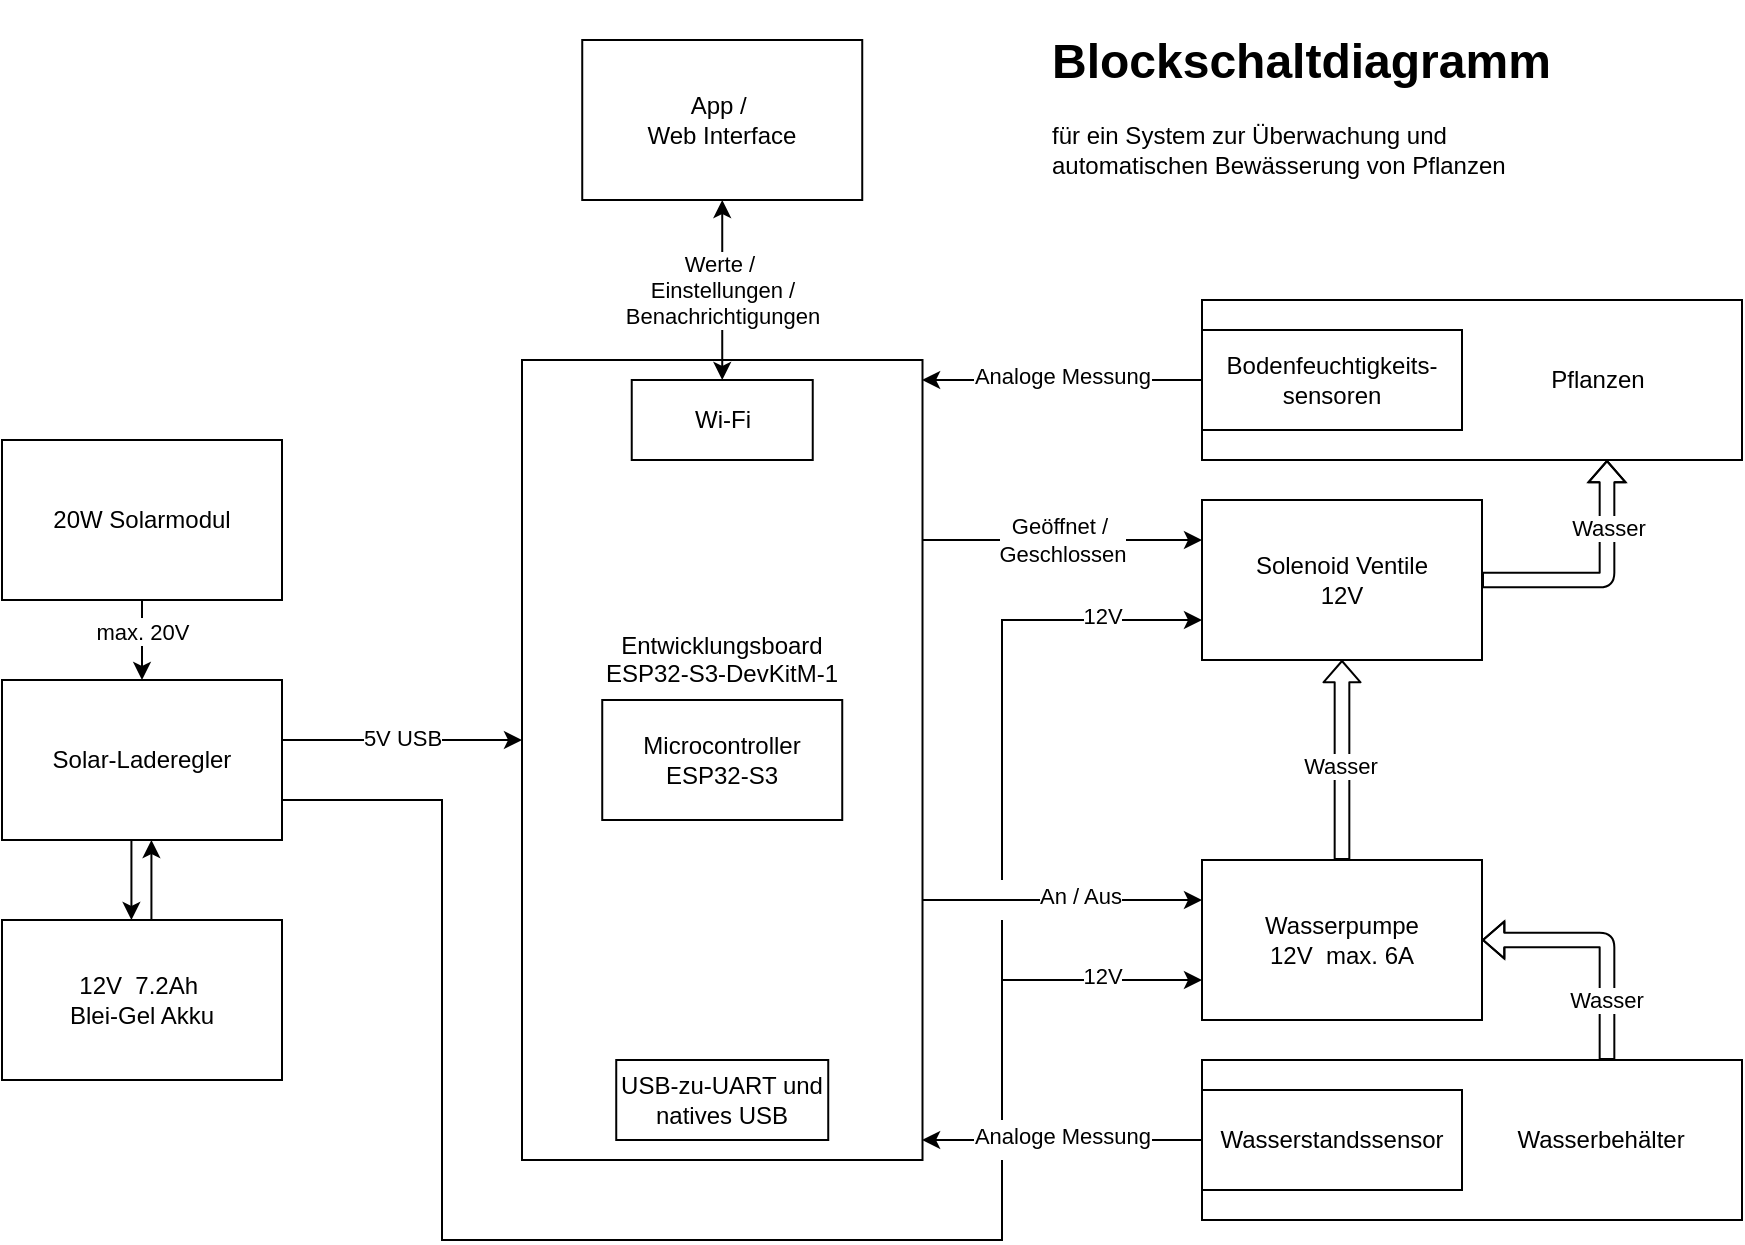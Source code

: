 <mxfile version="22.0.4" type="device">
  <diagram name="Seite-1" id="ospozs8esC01svjr561_">
    <mxGraphModel dx="1885" dy="1005" grid="1" gridSize="10" guides="1" tooltips="1" connect="1" arrows="1" fold="1" page="0" pageScale="1" pageWidth="827" pageHeight="1169" math="0" shadow="0">
      <root>
        <mxCell id="0" />
        <mxCell id="1" parent="0" />
        <mxCell id="1RoOa8lt8V1fV5KQ1_AD-64" style="edgeStyle=none;rounded=0;orthogonalLoop=1;jettySize=auto;html=1;entryX=0;entryY=0.25;entryDx=0;entryDy=0;exitX=0.999;exitY=0.675;exitDx=0;exitDy=0;exitPerimeter=0;" edge="1" parent="1" source="1RoOa8lt8V1fV5KQ1_AD-2" target="1RoOa8lt8V1fV5KQ1_AD-29">
          <mxGeometry relative="1" as="geometry">
            <mxPoint x="550" y="640" as="sourcePoint" />
            <mxPoint x="680.2" y="650" as="targetPoint" />
          </mxGeometry>
        </mxCell>
        <mxCell id="1RoOa8lt8V1fV5KQ1_AD-65" value="An / Aus" style="edgeLabel;html=1;align=center;verticalAlign=middle;resizable=0;points=[];" vertex="1" connectable="0" parent="1RoOa8lt8V1fV5KQ1_AD-64">
          <mxGeometry x="0.018" y="1" relative="1" as="geometry">
            <mxPoint x="8" y="-1" as="offset" />
          </mxGeometry>
        </mxCell>
        <mxCell id="1RoOa8lt8V1fV5KQ1_AD-2" value="&lt;div&gt;Entwicklungsboard&lt;/div&gt;&lt;div&gt;ESP32-S3-DevKitM-1&lt;/div&gt;&lt;div&gt;&lt;br&gt;&lt;/div&gt;&lt;div&gt;&lt;br&gt;&lt;/div&gt;&lt;div&gt;&lt;br&gt;&lt;/div&gt;&lt;div&gt;&lt;br&gt;&lt;/div&gt;&lt;div&gt;&lt;br&gt;&lt;/div&gt;&lt;div&gt;&lt;br&gt;&lt;/div&gt;&lt;div&gt;&lt;br&gt;&lt;/div&gt;" style="rounded=0;whiteSpace=wrap;html=1;labelPosition=center;verticalLabelPosition=middle;align=center;verticalAlign=middle;horizontal=1;" vertex="1" parent="1">
          <mxGeometry x="340" y="400" width="200.25" height="400" as="geometry" />
        </mxCell>
        <mxCell id="1RoOa8lt8V1fV5KQ1_AD-1" value="&lt;div&gt;Microcontroller&lt;/div&gt;&lt;div&gt;ESP32-S3&lt;br&gt;&lt;/div&gt;" style="rounded=0;whiteSpace=wrap;html=1;" vertex="1" parent="1">
          <mxGeometry x="380.12" y="570" width="120" height="60" as="geometry" />
        </mxCell>
        <mxCell id="1RoOa8lt8V1fV5KQ1_AD-3" value="USB-zu-UART und natives USB" style="rounded=0;whiteSpace=wrap;html=1;" vertex="1" parent="1">
          <mxGeometry x="387.12" y="750" width="106" height="40" as="geometry" />
        </mxCell>
        <mxCell id="1RoOa8lt8V1fV5KQ1_AD-4" value="Wi-Fi" style="rounded=0;whiteSpace=wrap;html=1;" vertex="1" parent="1">
          <mxGeometry x="394.87" y="410" width="90.5" height="40" as="geometry" />
        </mxCell>
        <mxCell id="1RoOa8lt8V1fV5KQ1_AD-29" value="&lt;div&gt;Wasserpumpe&lt;/div&gt;&lt;div&gt;12V&amp;nbsp; max. 6A&lt;br&gt;&lt;/div&gt;" style="rounded=0;whiteSpace=wrap;html=1;" vertex="1" parent="1">
          <mxGeometry x="680" y="650" width="140" height="80" as="geometry" />
        </mxCell>
        <mxCell id="1RoOa8lt8V1fV5KQ1_AD-39" style="edgeStyle=none;rounded=0;orthogonalLoop=1;jettySize=auto;html=1;exitX=0.5;exitY=1;exitDx=0;exitDy=0;entryX=0.5;entryY=0;entryDx=0;entryDy=0;" edge="1" parent="1" source="1RoOa8lt8V1fV5KQ1_AD-36" target="1RoOa8lt8V1fV5KQ1_AD-37">
          <mxGeometry relative="1" as="geometry" />
        </mxCell>
        <mxCell id="1RoOa8lt8V1fV5KQ1_AD-40" value="Text" style="edgeLabel;html=1;align=center;verticalAlign=middle;resizable=0;points=[];" vertex="1" connectable="0" parent="1RoOa8lt8V1fV5KQ1_AD-39">
          <mxGeometry x="-0.257" relative="1" as="geometry">
            <mxPoint as="offset" />
          </mxGeometry>
        </mxCell>
        <mxCell id="1RoOa8lt8V1fV5KQ1_AD-41" value="max. 20V" style="edgeLabel;html=1;align=center;verticalAlign=middle;resizable=0;points=[];" vertex="1" connectable="0" parent="1RoOa8lt8V1fV5KQ1_AD-39">
          <mxGeometry x="-0.2" relative="1" as="geometry">
            <mxPoint as="offset" />
          </mxGeometry>
        </mxCell>
        <mxCell id="1RoOa8lt8V1fV5KQ1_AD-36" value="20W Solarmodul" style="rounded=0;whiteSpace=wrap;html=1;" vertex="1" parent="1">
          <mxGeometry x="80" y="440" width="140" height="80" as="geometry" />
        </mxCell>
        <mxCell id="1RoOa8lt8V1fV5KQ1_AD-42" style="edgeStyle=none;rounded=0;orthogonalLoop=1;jettySize=auto;html=1;entryX=0.5;entryY=0;entryDx=0;entryDy=0;" edge="1" parent="1">
          <mxGeometry relative="1" as="geometry">
            <mxPoint x="144.71" y="640" as="sourcePoint" />
            <mxPoint x="144.71" y="680" as="targetPoint" />
          </mxGeometry>
        </mxCell>
        <mxCell id="1RoOa8lt8V1fV5KQ1_AD-50" style="edgeStyle=orthogonalEdgeStyle;rounded=0;orthogonalLoop=1;jettySize=auto;html=1;elbow=vertical;endArrow=none;endFill=0;exitX=1;exitY=0.75;exitDx=0;exitDy=0;" edge="1" parent="1" source="1RoOa8lt8V1fV5KQ1_AD-37">
          <mxGeometry relative="1" as="geometry">
            <mxPoint x="210" y="620" as="sourcePoint" />
            <mxPoint x="580" y="800" as="targetPoint" />
            <Array as="points">
              <mxPoint x="300" y="620" />
              <mxPoint x="300" y="840" />
              <mxPoint x="580" y="840" />
            </Array>
          </mxGeometry>
        </mxCell>
        <mxCell id="1RoOa8lt8V1fV5KQ1_AD-37" value="Solar-Laderegler" style="rounded=0;whiteSpace=wrap;html=1;" vertex="1" parent="1">
          <mxGeometry x="80" y="560" width="140" height="80" as="geometry" />
        </mxCell>
        <mxCell id="1RoOa8lt8V1fV5KQ1_AD-38" value="&lt;div&gt;12V&amp;nbsp; 7.2Ah&amp;nbsp;&lt;/div&gt;&lt;div&gt;Blei-Gel Akku&lt;/div&gt;" style="rounded=0;whiteSpace=wrap;html=1;" vertex="1" parent="1">
          <mxGeometry x="80" y="680" width="140" height="80" as="geometry" />
        </mxCell>
        <mxCell id="1RoOa8lt8V1fV5KQ1_AD-43" style="edgeStyle=none;rounded=0;orthogonalLoop=1;jettySize=auto;html=1;entryX=0;entryY=0.4;entryDx=0;entryDy=0;entryPerimeter=0;exitX=1;exitY=0.375;exitDx=0;exitDy=0;exitPerimeter=0;" edge="1" parent="1" source="1RoOa8lt8V1fV5KQ1_AD-37">
          <mxGeometry relative="1" as="geometry">
            <mxPoint x="210" y="590" as="sourcePoint" />
            <mxPoint x="340" y="590" as="targetPoint" />
          </mxGeometry>
        </mxCell>
        <mxCell id="1RoOa8lt8V1fV5KQ1_AD-48" value="5V USB" style="edgeLabel;html=1;align=center;verticalAlign=middle;resizable=0;points=[];" vertex="1" connectable="0" parent="1RoOa8lt8V1fV5KQ1_AD-43">
          <mxGeometry relative="1" as="geometry">
            <mxPoint y="-1" as="offset" />
          </mxGeometry>
        </mxCell>
        <mxCell id="1RoOa8lt8V1fV5KQ1_AD-44" style="edgeStyle=none;rounded=0;orthogonalLoop=1;jettySize=auto;html=1;entryX=0.999;entryY=0.025;entryDx=0;entryDy=0;entryPerimeter=0;" edge="1" parent="1" source="1RoOa8lt8V1fV5KQ1_AD-28" target="1RoOa8lt8V1fV5KQ1_AD-2">
          <mxGeometry relative="1" as="geometry">
            <mxPoint x="560" y="440" as="targetPoint" />
          </mxGeometry>
        </mxCell>
        <mxCell id="1RoOa8lt8V1fV5KQ1_AD-46" value="Analoge Messung" style="edgeLabel;html=1;align=center;verticalAlign=middle;resizable=0;points=[];" vertex="1" connectable="0" parent="1RoOa8lt8V1fV5KQ1_AD-44">
          <mxGeometry relative="1" as="geometry">
            <mxPoint y="-2" as="offset" />
          </mxGeometry>
        </mxCell>
        <mxCell id="1RoOa8lt8V1fV5KQ1_AD-45" style="edgeStyle=none;rounded=0;orthogonalLoop=1;jettySize=auto;html=1;endArrow=none;endFill=0;startArrow=classic;startFill=1;exitX=0;exitY=0.25;exitDx=0;exitDy=0;entryX=0.999;entryY=0.225;entryDx=0;entryDy=0;entryPerimeter=0;" edge="1" parent="1" source="1RoOa8lt8V1fV5KQ1_AD-63" target="1RoOa8lt8V1fV5KQ1_AD-2">
          <mxGeometry relative="1" as="geometry">
            <mxPoint x="680.2" y="780" as="sourcePoint" />
            <mxPoint x="560" y="490" as="targetPoint" />
          </mxGeometry>
        </mxCell>
        <mxCell id="1RoOa8lt8V1fV5KQ1_AD-47" value="&lt;div&gt;Geöffnet /&amp;nbsp;&lt;/div&gt;&lt;div&gt;Geschlossen&lt;/div&gt;" style="edgeLabel;html=1;align=center;verticalAlign=middle;resizable=0;points=[];" vertex="1" connectable="0" parent="1RoOa8lt8V1fV5KQ1_AD-45">
          <mxGeometry relative="1" as="geometry">
            <mxPoint as="offset" />
          </mxGeometry>
        </mxCell>
        <mxCell id="1RoOa8lt8V1fV5KQ1_AD-49" style="edgeStyle=none;rounded=0;orthogonalLoop=1;jettySize=auto;html=1;entryX=0.5;entryY=0;entryDx=0;entryDy=0;" edge="1" parent="1">
          <mxGeometry relative="1" as="geometry">
            <mxPoint x="154.71" y="680" as="sourcePoint" />
            <mxPoint x="154.71" y="640" as="targetPoint" />
          </mxGeometry>
        </mxCell>
        <mxCell id="1RoOa8lt8V1fV5KQ1_AD-55" value="&lt;div&gt;App /&amp;nbsp;&lt;/div&gt;&lt;div&gt;Web Interface&lt;/div&gt;" style="rounded=0;whiteSpace=wrap;html=1;" vertex="1" parent="1">
          <mxGeometry x="370.12" y="240" width="140" height="80" as="geometry" />
        </mxCell>
        <mxCell id="1RoOa8lt8V1fV5KQ1_AD-60" value="" style="endArrow=classic;startArrow=classic;html=1;rounded=0;entryX=0.5;entryY=1;entryDx=0;entryDy=0;exitX=0.5;exitY=0;exitDx=0;exitDy=0;" edge="1" parent="1" source="1RoOa8lt8V1fV5KQ1_AD-4" target="1RoOa8lt8V1fV5KQ1_AD-55">
          <mxGeometry width="50" height="50" relative="1" as="geometry">
            <mxPoint x="430" y="380" as="sourcePoint" />
            <mxPoint x="480" y="330" as="targetPoint" />
          </mxGeometry>
        </mxCell>
        <mxCell id="1RoOa8lt8V1fV5KQ1_AD-61" value="&lt;div&gt;Werte /&amp;nbsp;&lt;/div&gt;&lt;div&gt;Einstellungen / &lt;br&gt;&lt;/div&gt;&lt;div&gt;Benachrichtigungen&lt;br&gt;&lt;/div&gt;" style="edgeLabel;html=1;align=center;verticalAlign=middle;resizable=0;points=[];" vertex="1" connectable="0" parent="1RoOa8lt8V1fV5KQ1_AD-60">
          <mxGeometry x="0.001" relative="1" as="geometry">
            <mxPoint as="offset" />
          </mxGeometry>
        </mxCell>
        <mxCell id="1RoOa8lt8V1fV5KQ1_AD-67" style="edgeStyle=orthogonalEdgeStyle;rounded=0;orthogonalLoop=1;jettySize=auto;html=1;startArrow=classic;startFill=1;endArrow=none;endFill=0;strokeColor=default;exitX=0;exitY=0.75;exitDx=0;exitDy=0;" edge="1" parent="1" source="1RoOa8lt8V1fV5KQ1_AD-29">
          <mxGeometry relative="1" as="geometry">
            <mxPoint x="580" y="720" as="targetPoint" />
            <mxPoint x="660" y="690" as="sourcePoint" />
            <Array as="points">
              <mxPoint x="580" y="710" />
            </Array>
          </mxGeometry>
        </mxCell>
        <mxCell id="1RoOa8lt8V1fV5KQ1_AD-68" value="12V" style="edgeLabel;html=1;align=center;verticalAlign=middle;resizable=0;points=[];" vertex="1" connectable="0" parent="1RoOa8lt8V1fV5KQ1_AD-67">
          <mxGeometry relative="1" as="geometry">
            <mxPoint x="5" y="-2" as="offset" />
          </mxGeometry>
        </mxCell>
        <mxCell id="1RoOa8lt8V1fV5KQ1_AD-63" value="&lt;div&gt;Solenoid Ventile&lt;/div&gt;&lt;div&gt;12V&lt;br&gt;&lt;/div&gt;" style="rounded=0;whiteSpace=wrap;html=1;" vertex="1" parent="1">
          <mxGeometry x="680" y="470" width="140" height="80" as="geometry" />
        </mxCell>
        <mxCell id="1RoOa8lt8V1fV5KQ1_AD-76" value="" style="endArrow=none;html=1;rounded=0;" edge="1" parent="1">
          <mxGeometry width="50" height="50" relative="1" as="geometry">
            <mxPoint x="580" y="780" as="sourcePoint" />
            <mxPoint x="580" y="700" as="targetPoint" />
          </mxGeometry>
        </mxCell>
        <mxCell id="1RoOa8lt8V1fV5KQ1_AD-77" value="" style="endArrow=classic;html=1;rounded=0;entryX=0;entryY=0.75;entryDx=0;entryDy=0;edgeStyle=orthogonalEdgeStyle;" edge="1" parent="1" target="1RoOa8lt8V1fV5KQ1_AD-63">
          <mxGeometry width="50" height="50" relative="1" as="geometry">
            <mxPoint x="580" y="660" as="sourcePoint" />
            <mxPoint x="680" y="820" as="targetPoint" />
            <Array as="points">
              <mxPoint x="580" y="530" />
            </Array>
          </mxGeometry>
        </mxCell>
        <mxCell id="1RoOa8lt8V1fV5KQ1_AD-79" value="12V" style="edgeLabel;html=1;align=center;verticalAlign=middle;resizable=0;points=[];" vertex="1" connectable="0" parent="1RoOa8lt8V1fV5KQ1_AD-77">
          <mxGeometry relative="1" as="geometry">
            <mxPoint x="50" y="-17" as="offset" />
          </mxGeometry>
        </mxCell>
        <mxCell id="1RoOa8lt8V1fV5KQ1_AD-81" style="edgeStyle=orthogonalEdgeStyle;rounded=1;orthogonalLoop=1;jettySize=auto;html=1;exitX=0.75;exitY=0;exitDx=0;exitDy=0;shape=flexArrow;endSize=3.223;startSize=6;strokeWidth=1;fillColor=none;endWidth=10.222;width=7.333;entryX=1;entryY=0.5;entryDx=0;entryDy=0;" edge="1" parent="1" source="1RoOa8lt8V1fV5KQ1_AD-80" target="1RoOa8lt8V1fV5KQ1_AD-29">
          <mxGeometry relative="1" as="geometry">
            <mxPoint x="1270" y="700" as="targetPoint" />
          </mxGeometry>
        </mxCell>
        <mxCell id="1RoOa8lt8V1fV5KQ1_AD-83" value="&lt;div&gt;Wasser&lt;/div&gt;" style="edgeLabel;html=1;align=center;verticalAlign=middle;resizable=0;points=[];" vertex="1" connectable="0" parent="1RoOa8lt8V1fV5KQ1_AD-81">
          <mxGeometry relative="1" as="geometry">
            <mxPoint x="1" y="30" as="offset" />
          </mxGeometry>
        </mxCell>
        <mxCell id="1RoOa8lt8V1fV5KQ1_AD-80" value="&lt;div align=&quot;right&quot;&gt;Wasserbehälter &amp;nbsp;&amp;nbsp; &amp;nbsp;&amp;nbsp; &amp;nbsp; &lt;br&gt;&lt;/div&gt;" style="rounded=0;whiteSpace=wrap;html=1;align=right;" vertex="1" parent="1">
          <mxGeometry x="680" y="750" width="270" height="80" as="geometry" />
        </mxCell>
        <mxCell id="1RoOa8lt8V1fV5KQ1_AD-71" value="Wasserstandssensor" style="rounded=0;whiteSpace=wrap;html=1;" vertex="1" parent="1">
          <mxGeometry x="680" y="765" width="130" height="50" as="geometry" />
        </mxCell>
        <mxCell id="1RoOa8lt8V1fV5KQ1_AD-72" style="edgeStyle=none;rounded=0;orthogonalLoop=1;jettySize=auto;html=1;entryX=0.999;entryY=0.975;entryDx=0;entryDy=0;entryPerimeter=0;" edge="1" parent="1" source="1RoOa8lt8V1fV5KQ1_AD-71" target="1RoOa8lt8V1fV5KQ1_AD-2">
          <mxGeometry relative="1" as="geometry">
            <mxPoint x="550" y="770" as="targetPoint" />
          </mxGeometry>
        </mxCell>
        <mxCell id="1RoOa8lt8V1fV5KQ1_AD-73" value="Analoge Messung" style="edgeLabel;html=1;align=center;verticalAlign=middle;resizable=0;points=[];" vertex="1" connectable="0" parent="1RoOa8lt8V1fV5KQ1_AD-72">
          <mxGeometry relative="1" as="geometry">
            <mxPoint y="-2" as="offset" />
          </mxGeometry>
        </mxCell>
        <mxCell id="1RoOa8lt8V1fV5KQ1_AD-85" value="&lt;div align=&quot;right&quot;&gt;Pflanzen&amp;nbsp;&amp;nbsp;&amp;nbsp; &amp;nbsp; &amp;nbsp;&amp;nbsp;&amp;nbsp;&amp;nbsp;&amp;nbsp;&amp;nbsp;&amp;nbsp;&amp;nbsp; &lt;br&gt;&lt;/div&gt;" style="rounded=0;whiteSpace=wrap;html=1;align=right;" vertex="1" parent="1">
          <mxGeometry x="680" y="370" width="270" height="80" as="geometry" />
        </mxCell>
        <mxCell id="1RoOa8lt8V1fV5KQ1_AD-89" style="edgeStyle=orthogonalEdgeStyle;rounded=1;orthogonalLoop=1;jettySize=auto;html=1;shape=flexArrow;endSize=3.223;startSize=6;strokeWidth=1;fillColor=none;endWidth=10.222;width=7.333;entryX=0.5;entryY=1;entryDx=0;entryDy=0;exitX=0.5;exitY=0;exitDx=0;exitDy=0;" edge="1" parent="1" source="1RoOa8lt8V1fV5KQ1_AD-29" target="1RoOa8lt8V1fV5KQ1_AD-63">
          <mxGeometry relative="1" as="geometry">
            <mxPoint x="900" y="630" as="sourcePoint" />
            <mxPoint x="880" y="620" as="targetPoint" />
          </mxGeometry>
        </mxCell>
        <mxCell id="1RoOa8lt8V1fV5KQ1_AD-90" value="&lt;div&gt;Wasser&lt;/div&gt;" style="edgeLabel;html=1;align=center;verticalAlign=middle;resizable=0;points=[];" vertex="1" connectable="0" parent="1RoOa8lt8V1fV5KQ1_AD-89">
          <mxGeometry relative="1" as="geometry">
            <mxPoint x="-1" y="3" as="offset" />
          </mxGeometry>
        </mxCell>
        <mxCell id="1RoOa8lt8V1fV5KQ1_AD-91" style="edgeStyle=orthogonalEdgeStyle;rounded=1;orthogonalLoop=1;jettySize=auto;html=1;shape=flexArrow;endSize=3.223;startSize=6;strokeWidth=1;fillColor=none;endWidth=10.222;width=7.333;exitX=1;exitY=0.5;exitDx=0;exitDy=0;entryX=0.75;entryY=1;entryDx=0;entryDy=0;" edge="1" parent="1" source="1RoOa8lt8V1fV5KQ1_AD-63" target="1RoOa8lt8V1fV5KQ1_AD-85">
          <mxGeometry relative="1" as="geometry">
            <mxPoint x="850" y="745" as="sourcePoint" />
            <mxPoint x="870" y="770" as="targetPoint" />
          </mxGeometry>
        </mxCell>
        <mxCell id="1RoOa8lt8V1fV5KQ1_AD-92" value="&lt;div&gt;Wasser&lt;/div&gt;" style="edgeLabel;html=1;align=center;verticalAlign=middle;resizable=0;points=[];" vertex="1" connectable="0" parent="1RoOa8lt8V1fV5KQ1_AD-91">
          <mxGeometry relative="1" as="geometry">
            <mxPoint x="1" y="-26" as="offset" />
          </mxGeometry>
        </mxCell>
        <mxCell id="1RoOa8lt8V1fV5KQ1_AD-94" value="&lt;h1 align=&quot;left&quot;&gt;Blockschaltdiagramm&lt;br&gt;&lt;/h1&gt;&lt;p align=&quot;left&quot;&gt;für ein System zur Überwachung und automatischen Bewässerung von Pflanzen&lt;br&gt;&lt;/p&gt;" style="text;html=1;strokeColor=none;fillColor=none;spacing=5;spacingTop=-20;whiteSpace=wrap;overflow=hidden;rounded=0;strokeWidth=1;verticalAlign=middle;labelPosition=center;verticalLabelPosition=middle;align=left;" vertex="1" parent="1">
          <mxGeometry x="600" y="235" width="270" height="90" as="geometry" />
        </mxCell>
        <mxCell id="1RoOa8lt8V1fV5KQ1_AD-28" value="Bodenfeuchtigkeits-sensoren" style="rounded=0;whiteSpace=wrap;html=1;" vertex="1" parent="1">
          <mxGeometry x="680" y="385" width="130" height="50" as="geometry" />
        </mxCell>
        <mxCell id="1RoOa8lt8V1fV5KQ1_AD-96" value="" style="endArrow=none;html=1;rounded=0;" edge="1" parent="1">
          <mxGeometry width="50" height="50" relative="1" as="geometry">
            <mxPoint x="580" y="700" as="sourcePoint" />
            <mxPoint x="580" y="680" as="targetPoint" />
          </mxGeometry>
        </mxCell>
      </root>
    </mxGraphModel>
  </diagram>
</mxfile>
